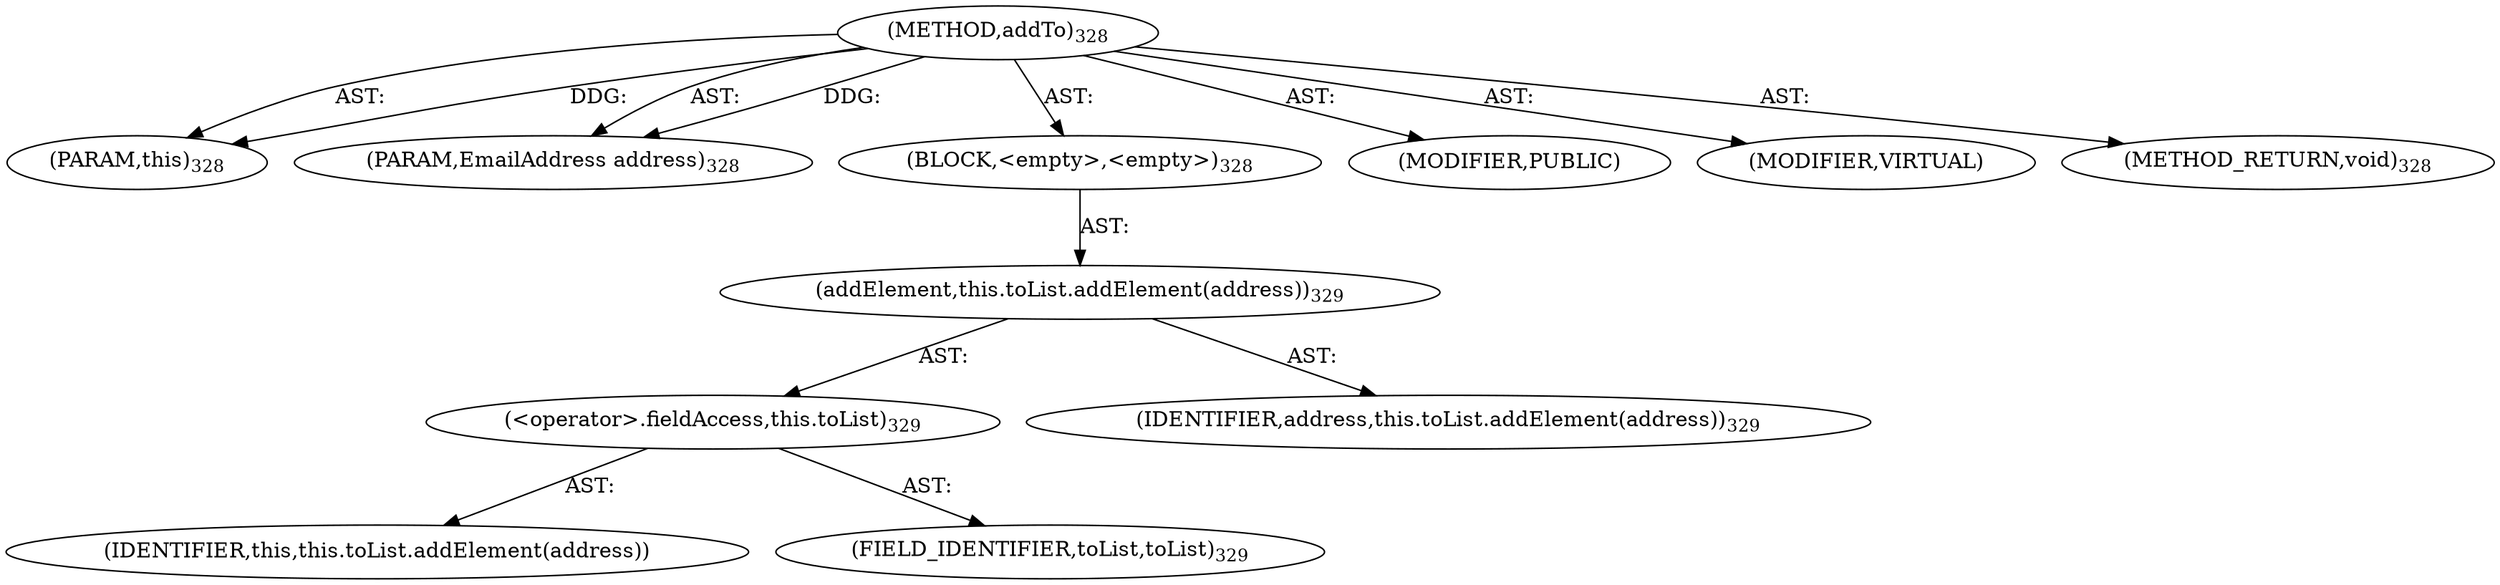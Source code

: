 digraph "addTo" {  
"111669149713" [label = <(METHOD,addTo)<SUB>328</SUB>> ]
"115964117029" [label = <(PARAM,this)<SUB>328</SUB>> ]
"115964117030" [label = <(PARAM,EmailAddress address)<SUB>328</SUB>> ]
"25769803804" [label = <(BLOCK,&lt;empty&gt;,&lt;empty&gt;)<SUB>328</SUB>> ]
"30064771159" [label = <(addElement,this.toList.addElement(address))<SUB>329</SUB>> ]
"30064771160" [label = <(&lt;operator&gt;.fieldAccess,this.toList)<SUB>329</SUB>> ]
"68719476817" [label = <(IDENTIFIER,this,this.toList.addElement(address))> ]
"55834574877" [label = <(FIELD_IDENTIFIER,toList,toList)<SUB>329</SUB>> ]
"68719476818" [label = <(IDENTIFIER,address,this.toList.addElement(address))<SUB>329</SUB>> ]
"133143986238" [label = <(MODIFIER,PUBLIC)> ]
"133143986239" [label = <(MODIFIER,VIRTUAL)> ]
"128849018897" [label = <(METHOD_RETURN,void)<SUB>328</SUB>> ]
  "111669149713" -> "115964117029"  [ label = "AST: "] 
  "111669149713" -> "115964117030"  [ label = "AST: "] 
  "111669149713" -> "25769803804"  [ label = "AST: "] 
  "111669149713" -> "133143986238"  [ label = "AST: "] 
  "111669149713" -> "133143986239"  [ label = "AST: "] 
  "111669149713" -> "128849018897"  [ label = "AST: "] 
  "25769803804" -> "30064771159"  [ label = "AST: "] 
  "30064771159" -> "30064771160"  [ label = "AST: "] 
  "30064771159" -> "68719476818"  [ label = "AST: "] 
  "30064771160" -> "68719476817"  [ label = "AST: "] 
  "30064771160" -> "55834574877"  [ label = "AST: "] 
  "111669149713" -> "115964117029"  [ label = "DDG: "] 
  "111669149713" -> "115964117030"  [ label = "DDG: "] 
}
